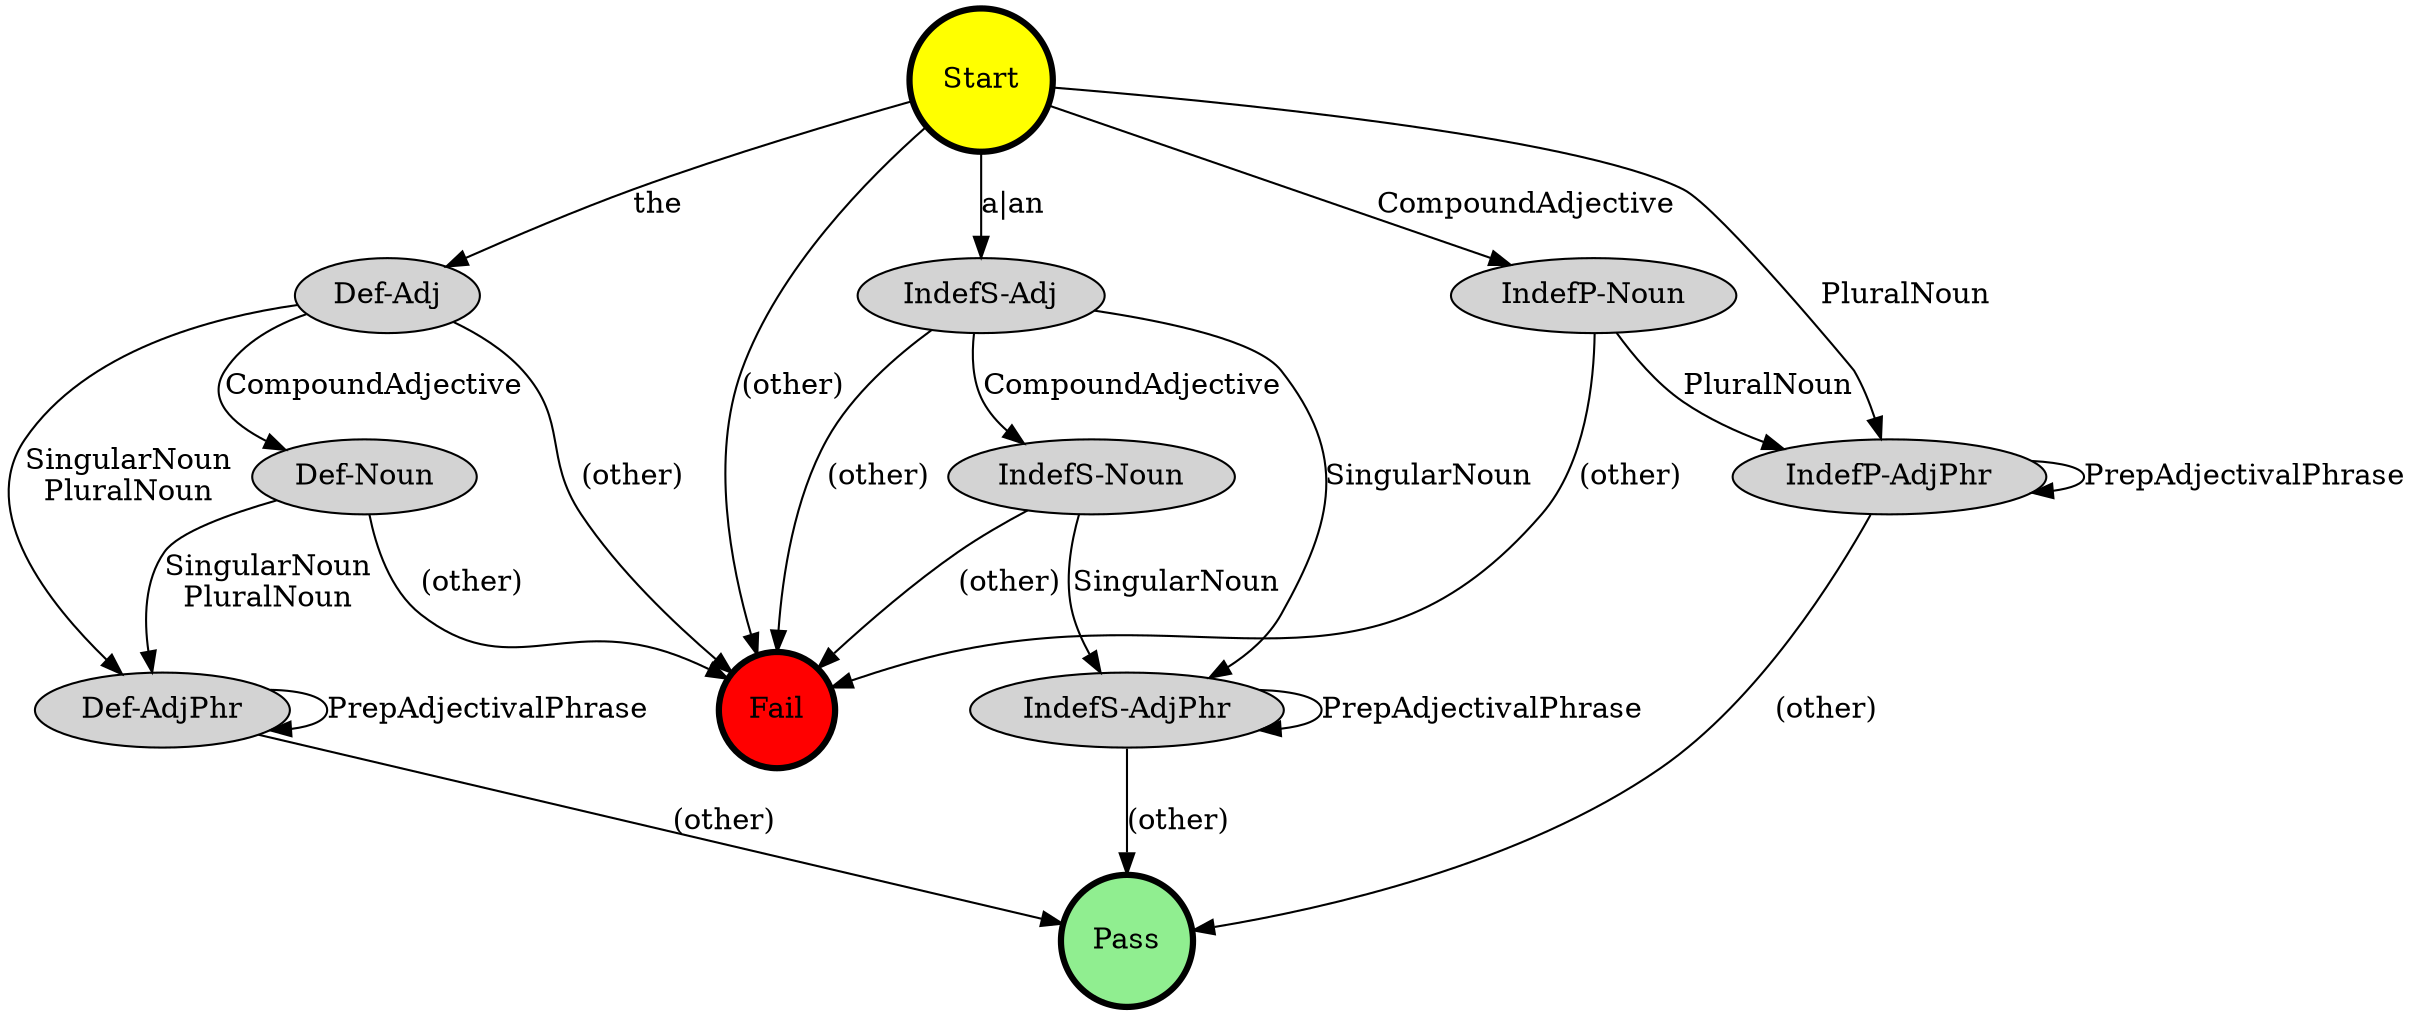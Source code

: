 digraph G
{
  //rankdir = LR;

  node [
    style = filled;
  ]

  "Start" [fillcolor=yellow, shape=circle, penwidth=3];
  "Fail" [fillcolor=red, shape=circle, penwidth=3];
  "Pass" [fillcolor=lightgreen, shape=circle, penwidth=3];

  "Start" -> "Def-Adj" [label="the"];
  "Start" -> "IndefS-Adj" [label="a|an"];
  "Start" -> "IndefP-Noun" [label="CompoundAdjective"];
  "Start" -> "IndefP-AdjPhr" [label="PluralNoun"];
  "Start" -> "Fail" [label="(other)"];

  "Def-Adj" -> "Def-Noun" [label="CompoundAdjective"];
  "Def-Adj" -> "Def-AdjPhr"  [label="SingularNoun\nPluralNoun"];
  "Def-Adj" -> "Fail" [label="(other)"];

  "Def-Noun" -> "Def-AdjPhr" [label="SingularNoun\nPluralNoun"];
  "Def-Noun" -> "Fail" [label="(other)"];

  "Def-AdjPhr" -> "Def-AdjPhr" [label="PrepAdjectivalPhrase"];
  "Def-AdjPhr" -> "Pass" [label="(other)"];

  "IndefS-Adj" -> "IndefS-Noun" [label="CompoundAdjective"];
  "IndefS-Adj" -> "IndefS-AdjPhr" [label="SingularNoun"];
  "IndefS-Adj" -> "Fail" [label="(other)"];

  "IndefS-Noun" -> "IndefS-AdjPhr" [label="SingularNoun"];
  "IndefS-Noun" -> "Fail" [label="(other)"];

  "IndefS-AdjPhr" -> "IndefS-AdjPhr" [label="PrepAdjectivalPhrase"];
  "IndefS-AdjPhr" -> "Pass" [label="(other)"];

  "IndefP-Noun" -> "IndefP-AdjPhr" [label="PluralNoun"];
  "IndefP-Noun" -> "Fail" [label="(other)"];

  "IndefP-AdjPhr" -> "IndefP-AdjPhr" [label="PrepAdjectivalPhrase"];
  "IndefP-AdjPhr" -> "Pass" [label="(other)"];
}
